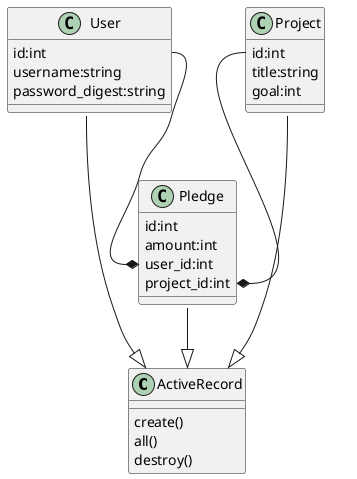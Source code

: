 @startuml static class diagram

    ' full diamond = composite, i.e needs = --*
    ' hollow diamond = aggregate, i.e does not need
    ' hollow arrow = inherits from = --|>
    ' see plantuml.com

    class ActiveRecord {
        create()
        all()
        destroy()
    }

    class User {
        id:int
        username:string
        password_digest:string

    }

    class Project {
        id:int
        title:string
        goal:int
    }

    class Pledge {
        id:int
        amount:int
        user_id:int
        project_id:int
    }

    User --|> ActiveRecord
    Project --|> ActiveRecord
    Pledge --|> ActiveRecord

    User::id --* Pledge::user_id
    Project::id --* Pledge::project_id

@enduml